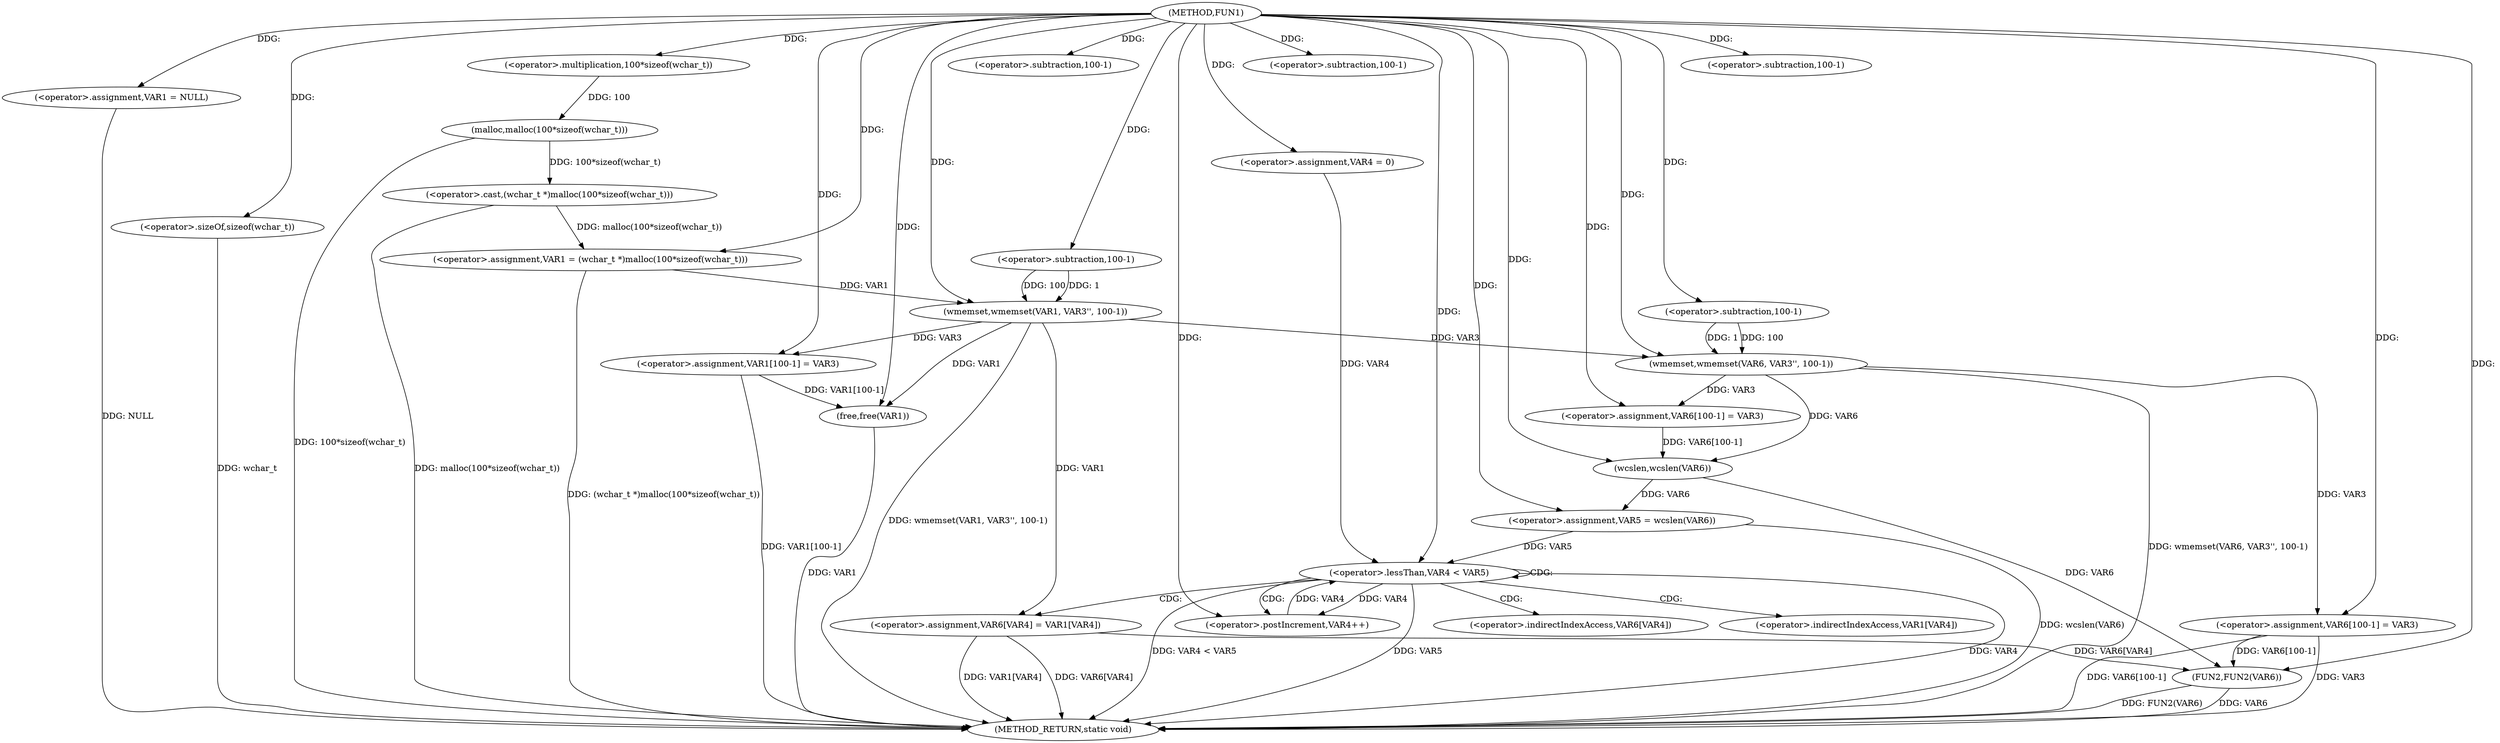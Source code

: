 digraph FUN1 {  
"1000100" [label = "(METHOD,FUN1)" ]
"1000179" [label = "(METHOD_RETURN,static void)" ]
"1000103" [label = "(<operator>.assignment,VAR1 = NULL)" ]
"1000108" [label = "(<operator>.assignment,VAR1 = (wchar_t *)malloc(100*sizeof(wchar_t)))" ]
"1000110" [label = "(<operator>.cast,(wchar_t *)malloc(100*sizeof(wchar_t)))" ]
"1000112" [label = "(malloc,malloc(100*sizeof(wchar_t)))" ]
"1000113" [label = "(<operator>.multiplication,100*sizeof(wchar_t))" ]
"1000115" [label = "(<operator>.sizeOf,sizeof(wchar_t))" ]
"1000117" [label = "(wmemset,wmemset(VAR1, VAR3'', 100-1))" ]
"1000120" [label = "(<operator>.subtraction,100-1)" ]
"1000123" [label = "(<operator>.assignment,VAR1[100-1] = VAR3)" ]
"1000126" [label = "(<operator>.subtraction,100-1)" ]
"1000134" [label = "(wmemset,wmemset(VAR6, VAR3'', 100-1))" ]
"1000137" [label = "(<operator>.subtraction,100-1)" ]
"1000140" [label = "(<operator>.assignment,VAR6[100-1] = VAR3)" ]
"1000143" [label = "(<operator>.subtraction,100-1)" ]
"1000147" [label = "(<operator>.assignment,VAR5 = wcslen(VAR6))" ]
"1000149" [label = "(wcslen,wcslen(VAR6))" ]
"1000152" [label = "(<operator>.assignment,VAR4 = 0)" ]
"1000155" [label = "(<operator>.lessThan,VAR4 < VAR5)" ]
"1000158" [label = "(<operator>.postIncrement,VAR4++)" ]
"1000161" [label = "(<operator>.assignment,VAR6[VAR4] = VAR1[VAR4])" ]
"1000168" [label = "(<operator>.assignment,VAR6[100-1] = VAR3)" ]
"1000171" [label = "(<operator>.subtraction,100-1)" ]
"1000175" [label = "(FUN2,FUN2(VAR6))" ]
"1000177" [label = "(free,free(VAR1))" ]
"1000162" [label = "(<operator>.indirectIndexAccess,VAR6[VAR4])" ]
"1000165" [label = "(<operator>.indirectIndexAccess,VAR1[VAR4])" ]
  "1000168" -> "1000179"  [ label = "DDG: VAR6[100-1]"] 
  "1000155" -> "1000179"  [ label = "DDG: VAR5"] 
  "1000103" -> "1000179"  [ label = "DDG: NULL"] 
  "1000110" -> "1000179"  [ label = "DDG: malloc(100*sizeof(wchar_t))"] 
  "1000155" -> "1000179"  [ label = "DDG: VAR4"] 
  "1000161" -> "1000179"  [ label = "DDG: VAR6[VAR4]"] 
  "1000177" -> "1000179"  [ label = "DDG: VAR1"] 
  "1000117" -> "1000179"  [ label = "DDG: wmemset(VAR1, VAR3'', 100-1)"] 
  "1000155" -> "1000179"  [ label = "DDG: VAR4 < VAR5"] 
  "1000134" -> "1000179"  [ label = "DDG: wmemset(VAR6, VAR3'', 100-1)"] 
  "1000147" -> "1000179"  [ label = "DDG: wcslen(VAR6)"] 
  "1000175" -> "1000179"  [ label = "DDG: VAR6"] 
  "1000112" -> "1000179"  [ label = "DDG: 100*sizeof(wchar_t)"] 
  "1000108" -> "1000179"  [ label = "DDG: (wchar_t *)malloc(100*sizeof(wchar_t))"] 
  "1000115" -> "1000179"  [ label = "DDG: wchar_t"] 
  "1000168" -> "1000179"  [ label = "DDG: VAR3"] 
  "1000175" -> "1000179"  [ label = "DDG: FUN2(VAR6)"] 
  "1000123" -> "1000179"  [ label = "DDG: VAR1[100-1]"] 
  "1000161" -> "1000179"  [ label = "DDG: VAR1[VAR4]"] 
  "1000100" -> "1000103"  [ label = "DDG: "] 
  "1000110" -> "1000108"  [ label = "DDG: malloc(100*sizeof(wchar_t))"] 
  "1000100" -> "1000108"  [ label = "DDG: "] 
  "1000112" -> "1000110"  [ label = "DDG: 100*sizeof(wchar_t)"] 
  "1000113" -> "1000112"  [ label = "DDG: 100"] 
  "1000100" -> "1000113"  [ label = "DDG: "] 
  "1000100" -> "1000115"  [ label = "DDG: "] 
  "1000108" -> "1000117"  [ label = "DDG: VAR1"] 
  "1000100" -> "1000117"  [ label = "DDG: "] 
  "1000120" -> "1000117"  [ label = "DDG: 100"] 
  "1000120" -> "1000117"  [ label = "DDG: 1"] 
  "1000100" -> "1000120"  [ label = "DDG: "] 
  "1000117" -> "1000123"  [ label = "DDG: VAR3"] 
  "1000100" -> "1000123"  [ label = "DDG: "] 
  "1000100" -> "1000126"  [ label = "DDG: "] 
  "1000100" -> "1000134"  [ label = "DDG: "] 
  "1000117" -> "1000134"  [ label = "DDG: VAR3"] 
  "1000137" -> "1000134"  [ label = "DDG: 100"] 
  "1000137" -> "1000134"  [ label = "DDG: 1"] 
  "1000100" -> "1000137"  [ label = "DDG: "] 
  "1000134" -> "1000140"  [ label = "DDG: VAR3"] 
  "1000100" -> "1000140"  [ label = "DDG: "] 
  "1000100" -> "1000143"  [ label = "DDG: "] 
  "1000149" -> "1000147"  [ label = "DDG: VAR6"] 
  "1000100" -> "1000147"  [ label = "DDG: "] 
  "1000140" -> "1000149"  [ label = "DDG: VAR6[100-1]"] 
  "1000134" -> "1000149"  [ label = "DDG: VAR6"] 
  "1000100" -> "1000149"  [ label = "DDG: "] 
  "1000100" -> "1000152"  [ label = "DDG: "] 
  "1000158" -> "1000155"  [ label = "DDG: VAR4"] 
  "1000152" -> "1000155"  [ label = "DDG: VAR4"] 
  "1000100" -> "1000155"  [ label = "DDG: "] 
  "1000147" -> "1000155"  [ label = "DDG: VAR5"] 
  "1000155" -> "1000158"  [ label = "DDG: VAR4"] 
  "1000100" -> "1000158"  [ label = "DDG: "] 
  "1000117" -> "1000161"  [ label = "DDG: VAR1"] 
  "1000100" -> "1000168"  [ label = "DDG: "] 
  "1000134" -> "1000168"  [ label = "DDG: VAR3"] 
  "1000100" -> "1000171"  [ label = "DDG: "] 
  "1000168" -> "1000175"  [ label = "DDG: VAR6[100-1]"] 
  "1000149" -> "1000175"  [ label = "DDG: VAR6"] 
  "1000161" -> "1000175"  [ label = "DDG: VAR6[VAR4]"] 
  "1000100" -> "1000175"  [ label = "DDG: "] 
  "1000117" -> "1000177"  [ label = "DDG: VAR1"] 
  "1000123" -> "1000177"  [ label = "DDG: VAR1[100-1]"] 
  "1000100" -> "1000177"  [ label = "DDG: "] 
  "1000155" -> "1000155"  [ label = "CDG: "] 
  "1000155" -> "1000161"  [ label = "CDG: "] 
  "1000155" -> "1000162"  [ label = "CDG: "] 
  "1000155" -> "1000165"  [ label = "CDG: "] 
  "1000155" -> "1000158"  [ label = "CDG: "] 
}
